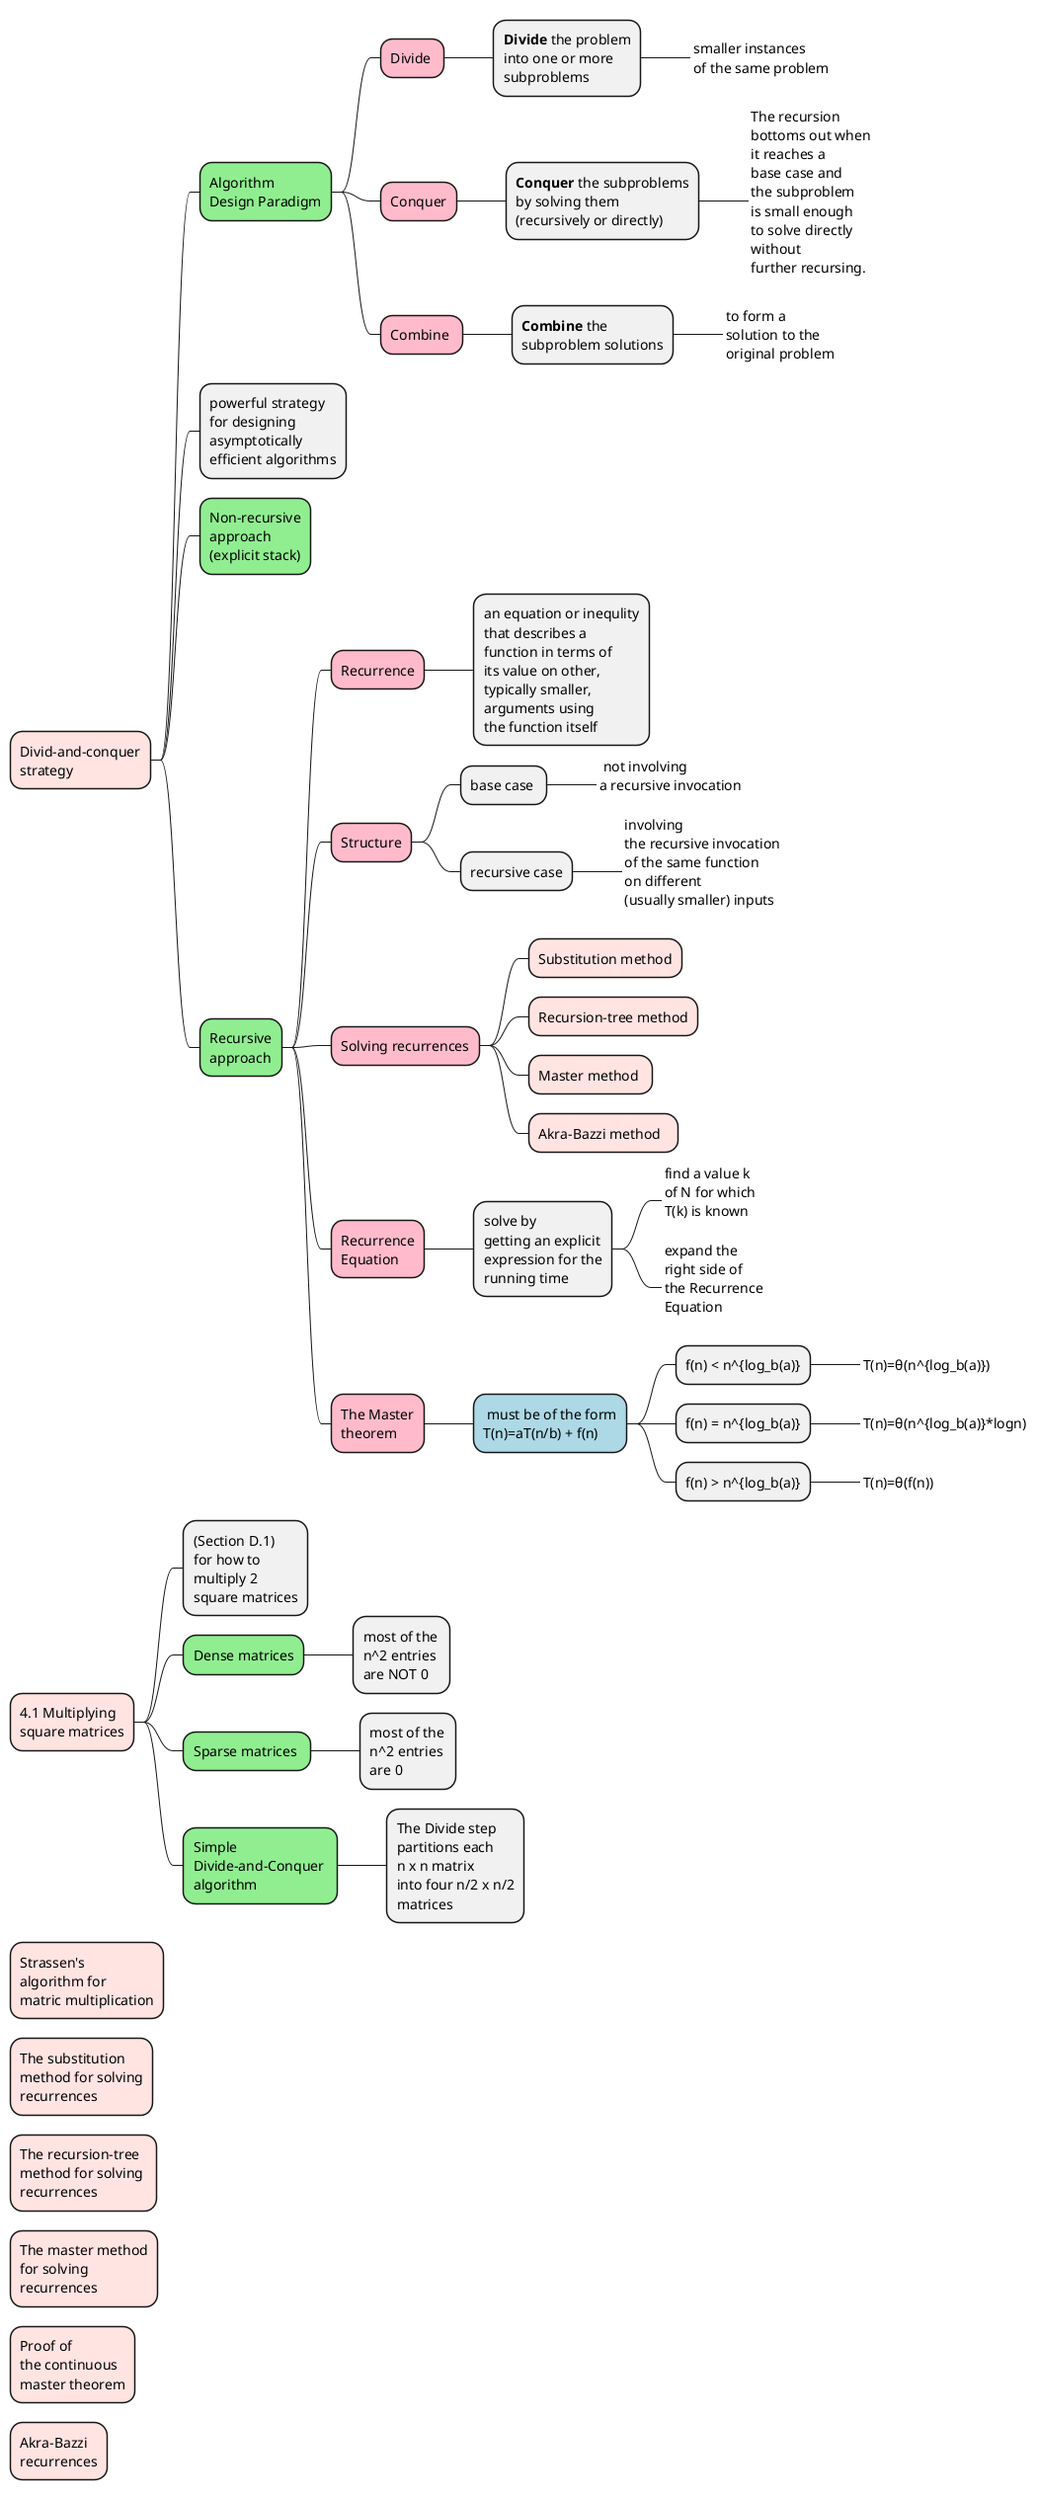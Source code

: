 @startmindmap

*[#MistyRose]:Divid-and-conquer
strategy;
**[#lightgreen]:Algorithm
Design Paradigm;
***[#FFBBCC] Divide 
****:<b>Divide</b> the problem
into one or more
subproblems;
*****_:smaller instances
of the same problem;
***[#FFBBCC] Conquer
****:<b>Conquer</b> the subproblems
by solving them 
(recursively or directly);
*****_:The recursion 
bottoms out when 
it reaches a 
base case and 
the subproblem 
is small enough 
to solve directly 
without 
further recursing. 
;
***[#FFBBCC] Combine 
****:<b>Combine</b> the 
subproblem solutions;
*****_:to form a 
solution to the 
original problem;

**:powerful strategy 
for designing
asymptotically
efficient algorithms;
**[#lightgreen]:Non-recursive 
approach 
(explicit stack);
**[#lightgreen]:Recursive
approach;
***[#FFBBCC] Recurrence
****:an equation or inequlity 
that describes a 
function in terms of 
its value on other, 
typically smaller, 
arguments using 
the function itself;

***[#FFBBCC] Structure
**** base case 
*****_: not involving
a recursive invocation
;
**** recursive case
*****_:involving 
the recursive invocation
of the same function 
on different
(usually smaller) inputs
;

***[#FFBBCC] Solving recurrences
****[#MistyRose] Substitution method
****[#MistyRose] Recursion-tree method
****[#MistyRose] Master method 
****[#MistyRose] Akra-Bazzi method  

***[#FFBBCC]:Recurrence
Equation;
****:solve by 
getting an explicit
expression for the
running time;
*****_:find a value k
of N for which 
T(k) is known
;
*****_:expand the
right side of 
the Recurrence 
Equation
;

***[#FFBBCC]:The Master
theorem;
****[#lightblue]: must be of the form 
T(n)=aT(n/b) + f(n);

***** f(n) < n^{log_b(a)}
******_ T(n)=θ(n^{log_b(a)})

***** f(n) = n^{log_b(a)}
******_ T(n)=θ(n^{log_b(a)}*logn)

***** f(n) > n^{log_b(a)}
******_ T(n)=θ(f(n))




*[#MistyRose]:4.1 Multiplying
square matrices;
**:(Section D.1)
for how to
multiply 2
square matrices;
**[#lightgreen] Dense matrices
***:most of the 
n^2 entries 
are NOT 0;

**[#lightgreen] Sparse matrices 
***:most of the 
n^2 entries 
are 0;

**[#lightgreen]:Simple 
Divide-and-Conquer 
algorithm;
***:The Divide step 
partitions each 
n x n matrix 
into four n/2 x n/2
matrices;

*[#MistyRose]:Strassen's 
algorithm for 
matric multiplication;

*[#MistyRose]:The substitution
method for solving
recurrences;

*[#MistyRose]:The recursion-tree
method for solving 
recurrences;

*[#MistyRose]:The master method 
for solving 
recurrences;

*[#MistyRose]:Proof of 
the continuous
master theorem;

*[#MistyRose]:Akra-Bazzi 
recurrences;



@endmindmap